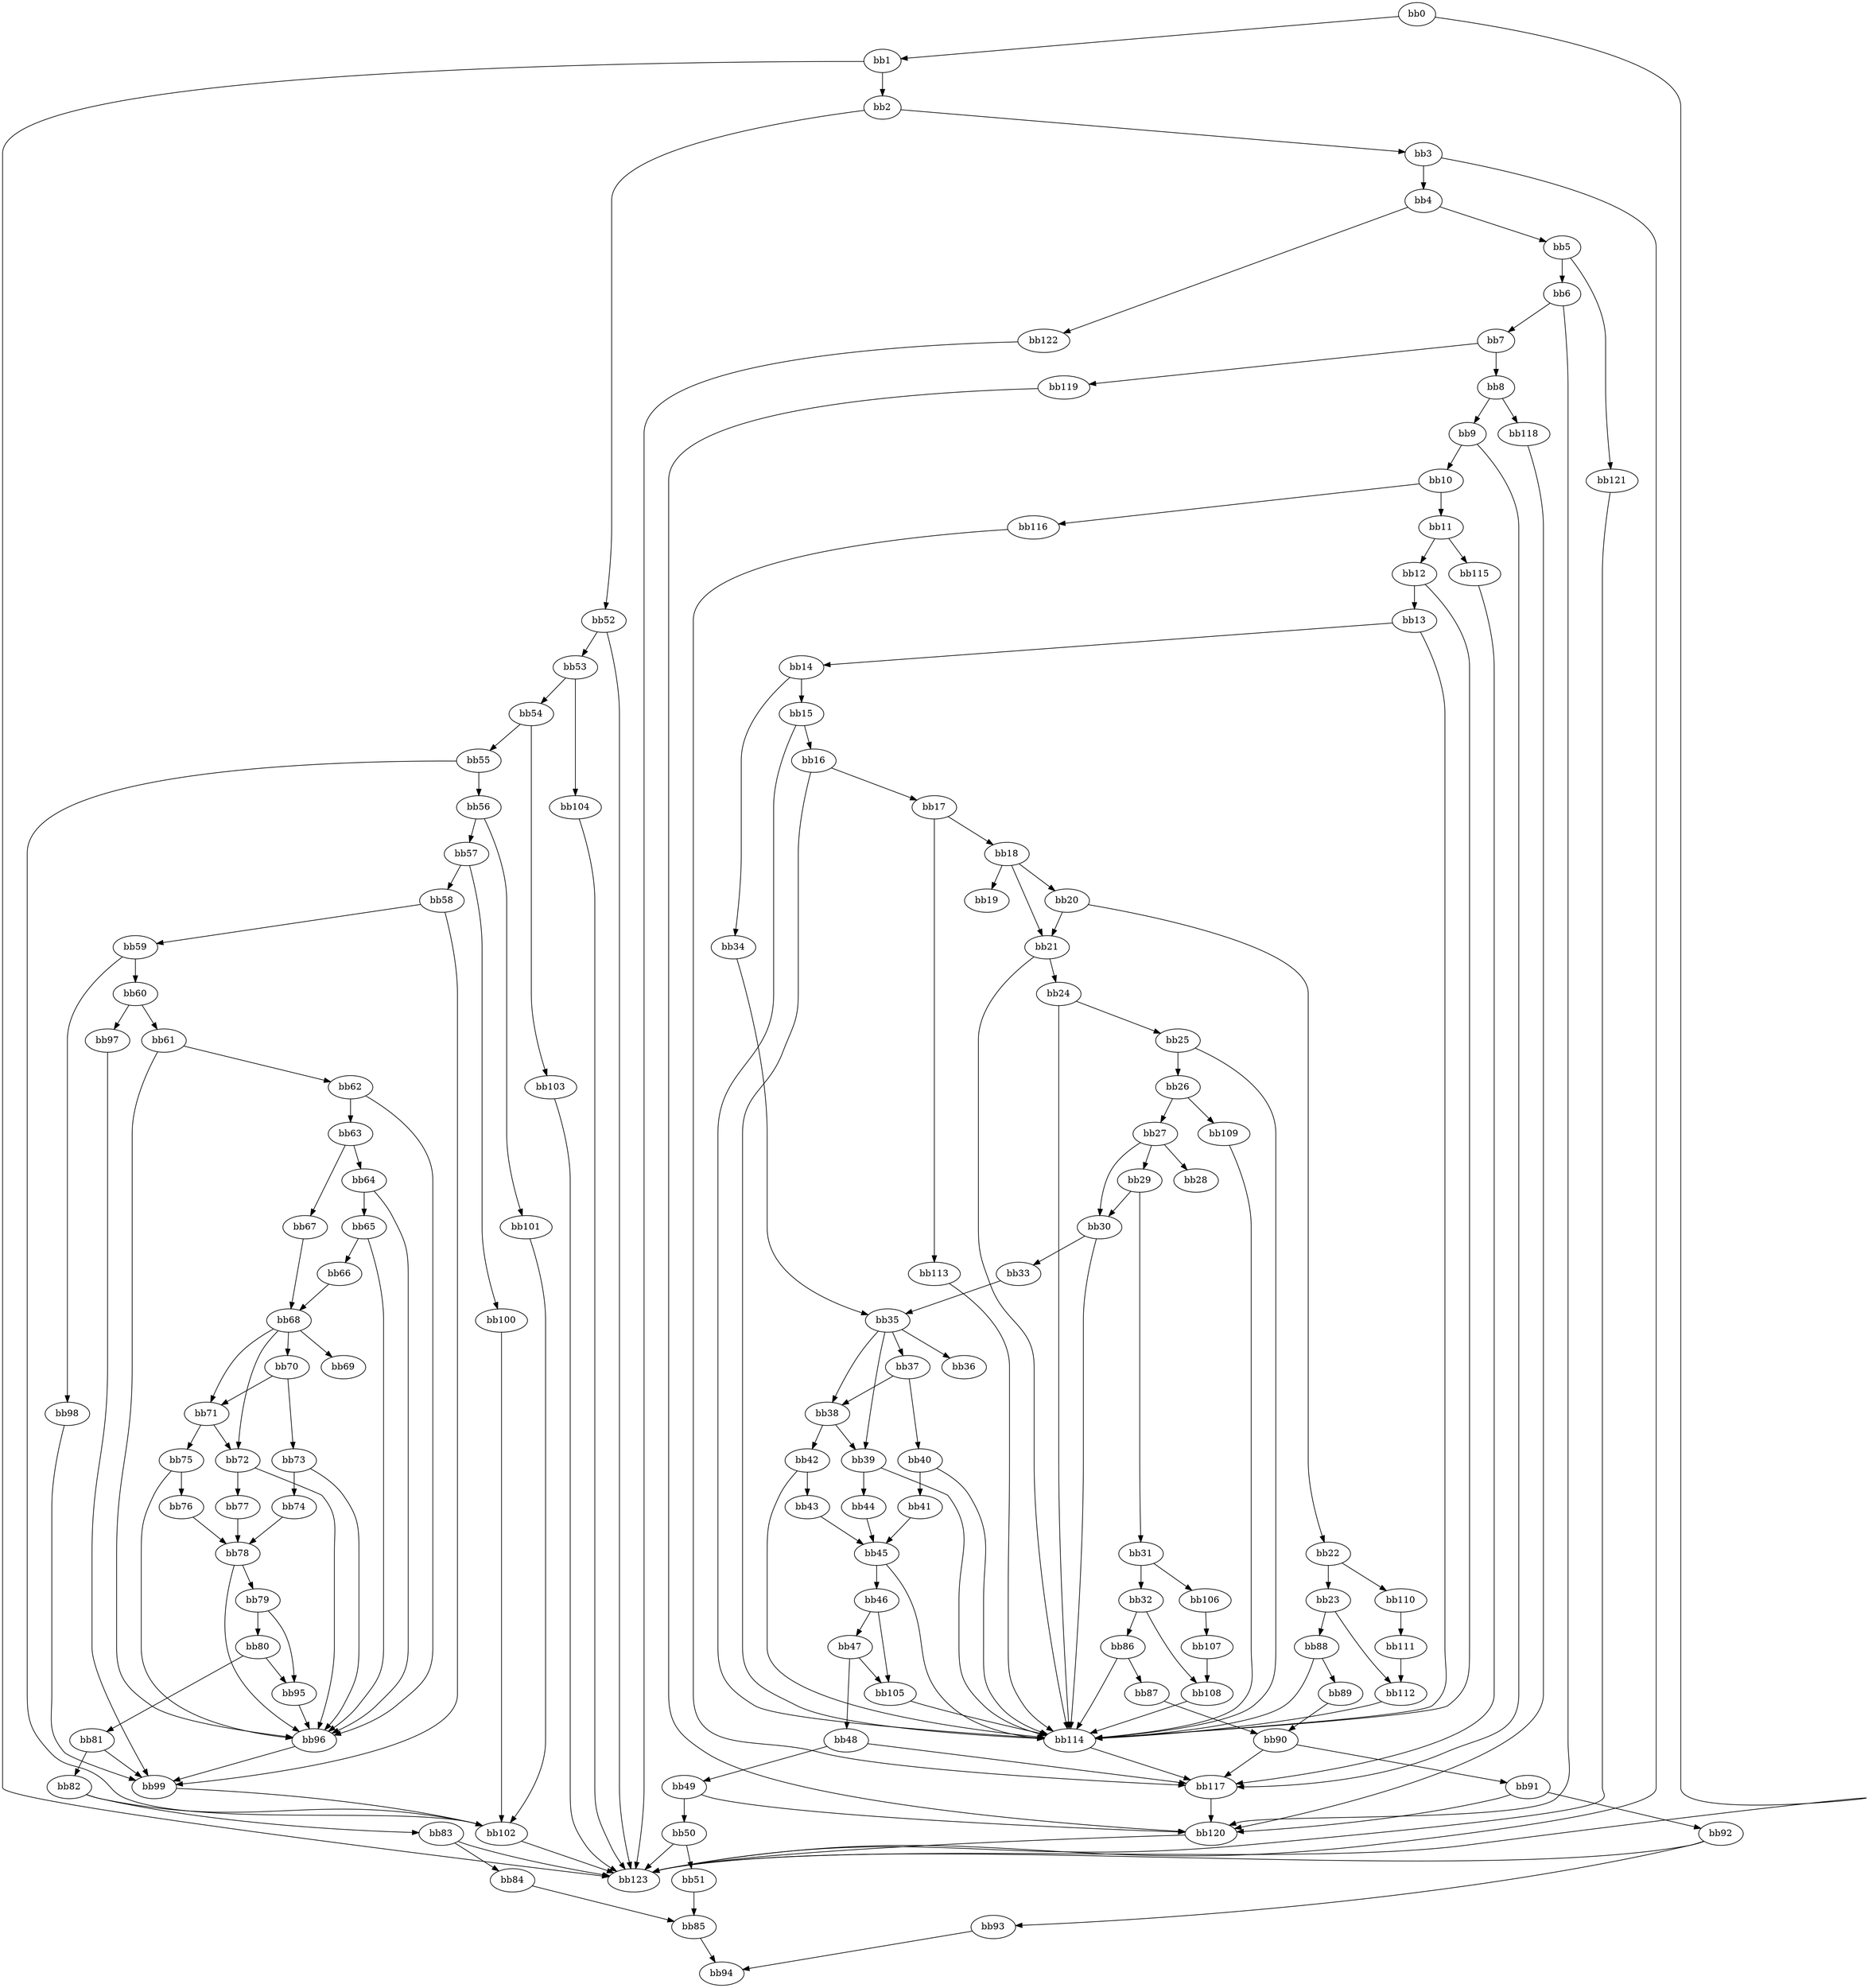digraph {
    0 [ label = "bb0\l" ]
    1 [ label = "bb1\l" ]
    2 [ label = "bb2\l" ]
    3 [ label = "bb3\l" ]
    4 [ label = "bb4\l" ]
    5 [ label = "bb5\l" ]
    6 [ label = "bb6\l" ]
    7 [ label = "bb7\l" ]
    8 [ label = "bb8\l" ]
    9 [ label = "bb9\l" ]
    10 [ label = "bb10\l" ]
    11 [ label = "bb11\l" ]
    12 [ label = "bb12\l" ]
    13 [ label = "bb13\l" ]
    14 [ label = "bb14\l" ]
    15 [ label = "bb15\l" ]
    16 [ label = "bb16\l" ]
    17 [ label = "bb17\l" ]
    18 [ label = "bb18\l" ]
    19 [ label = "bb19\l" ]
    20 [ label = "bb20\l" ]
    21 [ label = "bb21\l" ]
    22 [ label = "bb22\l" ]
    23 [ label = "bb23\l" ]
    24 [ label = "bb24\l" ]
    25 [ label = "bb25\l" ]
    26 [ label = "bb26\l" ]
    27 [ label = "bb27\l" ]
    28 [ label = "bb28\l" ]
    29 [ label = "bb29\l" ]
    30 [ label = "bb30\l" ]
    31 [ label = "bb31\l" ]
    32 [ label = "bb32\l" ]
    33 [ label = "bb33\l" ]
    34 [ label = "bb34\l" ]
    35 [ label = "bb35\l" ]
    36 [ label = "bb36\l" ]
    37 [ label = "bb37\l" ]
    38 [ label = "bb38\l" ]
    39 [ label = "bb39\l" ]
    40 [ label = "bb40\l" ]
    41 [ label = "bb41\l" ]
    42 [ label = "bb42\l" ]
    43 [ label = "bb43\l" ]
    44 [ label = "bb44\l" ]
    45 [ label = "bb45\l" ]
    46 [ label = "bb46\l" ]
    47 [ label = "bb47\l" ]
    48 [ label = "bb48\l" ]
    49 [ label = "bb49\l" ]
    50 [ label = "bb50\l" ]
    51 [ label = "bb51\l" ]
    52 [ label = "bb52\l" ]
    53 [ label = "bb53\l" ]
    54 [ label = "bb54\l" ]
    55 [ label = "bb55\l" ]
    56 [ label = "bb56\l" ]
    57 [ label = "bb57\l" ]
    58 [ label = "bb58\l" ]
    59 [ label = "bb59\l" ]
    60 [ label = "bb60\l" ]
    61 [ label = "bb61\l" ]
    62 [ label = "bb62\l" ]
    63 [ label = "bb63\l" ]
    64 [ label = "bb64\l" ]
    65 [ label = "bb65\l" ]
    66 [ label = "bb66\l" ]
    67 [ label = "bb67\l" ]
    68 [ label = "bb68\l" ]
    69 [ label = "bb69\l" ]
    70 [ label = "bb70\l" ]
    71 [ label = "bb71\l" ]
    72 [ label = "bb72\l" ]
    73 [ label = "bb73\l" ]
    74 [ label = "bb74\l" ]
    75 [ label = "bb75\l" ]
    76 [ label = "bb76\l" ]
    77 [ label = "bb77\l" ]
    78 [ label = "bb78\l" ]
    79 [ label = "bb79\l" ]
    80 [ label = "bb80\l" ]
    81 [ label = "bb81\l" ]
    82 [ label = "bb82\l" ]
    83 [ label = "bb83\l" ]
    84 [ label = "bb84\l" ]
    85 [ label = "bb85\l" ]
    86 [ label = "bb86\l" ]
    87 [ label = "bb87\l" ]
    88 [ label = "bb88\l" ]
    89 [ label = "bb89\l" ]
    90 [ label = "bb90\l" ]
    91 [ label = "bb91\l" ]
    92 [ label = "bb92\l" ]
    93 [ label = "bb93\l" ]
    94 [ label = "bb94\l" ]
    95 [ label = "bb95\l" ]
    96 [ label = "bb96\l" ]
    97 [ label = "bb97\l" ]
    98 [ label = "bb98\l" ]
    99 [ label = "bb99\l" ]
    100 [ label = "bb100\l" ]
    101 [ label = "bb101\l" ]
    102 [ label = "bb102\l" ]
    103 [ label = "bb103\l" ]
    104 [ label = "bb104\l" ]
    105 [ label = "bb105\l" ]
    106 [ label = "bb106\l" ]
    107 [ label = "bb107\l" ]
    108 [ label = "bb108\l" ]
    109 [ label = "bb109\l" ]
    110 [ label = "bb110\l" ]
    111 [ label = "bb111\l" ]
    112 [ label = "bb112\l" ]
    113 [ label = "bb113\l" ]
    114 [ label = "bb114\l" ]
    115 [ label = "bb115\l" ]
    116 [ label = "bb116\l" ]
    117 [ label = "bb117\l" ]
    118 [ label = "bb118\l" ]
    119 [ label = "bb119\l" ]
    120 [ label = "bb120\l" ]
    121 [ label = "bb121\l" ]
    122 [ label = "bb122\l" ]
    123 [ label = "bb123\l" ]
    0 -> 1 [ ]
    0 -> 123 [ ]
    1 -> 2 [ ]
    1 -> 123 [ ]
    2 -> 3 [ ]
    2 -> 52 [ ]
    3 -> 4 [ ]
    3 -> 123 [ ]
    4 -> 5 [ ]
    4 -> 122 [ ]
    5 -> 6 [ ]
    5 -> 121 [ ]
    6 -> 7 [ ]
    6 -> 120 [ ]
    7 -> 8 [ ]
    7 -> 119 [ ]
    8 -> 9 [ ]
    8 -> 118 [ ]
    9 -> 10 [ ]
    9 -> 117 [ ]
    10 -> 11 [ ]
    10 -> 116 [ ]
    11 -> 12 [ ]
    11 -> 115 [ ]
    12 -> 13 [ ]
    12 -> 114 [ ]
    13 -> 14 [ ]
    13 -> 114 [ ]
    14 -> 15 [ ]
    14 -> 34 [ ]
    15 -> 16 [ ]
    15 -> 114 [ ]
    16 -> 17 [ ]
    16 -> 114 [ ]
    17 -> 18 [ ]
    17 -> 113 [ ]
    18 -> 19 [ ]
    18 -> 20 [ ]
    18 -> 21 [ ]
    20 -> 21 [ ]
    20 -> 22 [ ]
    21 -> 24 [ ]
    21 -> 114 [ ]
    22 -> 23 [ ]
    22 -> 110 [ ]
    23 -> 88 [ ]
    23 -> 112 [ ]
    24 -> 25 [ ]
    24 -> 114 [ ]
    25 -> 26 [ ]
    25 -> 114 [ ]
    26 -> 27 [ ]
    26 -> 109 [ ]
    27 -> 28 [ ]
    27 -> 29 [ ]
    27 -> 30 [ ]
    29 -> 30 [ ]
    29 -> 31 [ ]
    30 -> 33 [ ]
    30 -> 114 [ ]
    31 -> 32 [ ]
    31 -> 106 [ ]
    32 -> 86 [ ]
    32 -> 108 [ ]
    33 -> 35 [ ]
    34 -> 35 [ ]
    35 -> 36 [ ]
    35 -> 37 [ ]
    35 -> 38 [ ]
    35 -> 39 [ ]
    37 -> 38 [ ]
    37 -> 40 [ ]
    38 -> 39 [ ]
    38 -> 42 [ ]
    39 -> 44 [ ]
    39 -> 114 [ ]
    40 -> 41 [ ]
    40 -> 114 [ ]
    41 -> 45 [ ]
    42 -> 43 [ ]
    42 -> 114 [ ]
    43 -> 45 [ ]
    44 -> 45 [ ]
    45 -> 46 [ ]
    45 -> 114 [ ]
    46 -> 47 [ ]
    46 -> 105 [ ]
    47 -> 48 [ ]
    47 -> 105 [ ]
    48 -> 49 [ ]
    48 -> 117 [ ]
    49 -> 50 [ ]
    49 -> 120 [ ]
    50 -> 51 [ ]
    50 -> 123 [ ]
    51 -> 85 [ ]
    52 -> 53 [ ]
    52 -> 123 [ ]
    53 -> 54 [ ]
    53 -> 104 [ ]
    54 -> 55 [ ]
    54 -> 103 [ ]
    55 -> 56 [ ]
    55 -> 102 [ ]
    56 -> 57 [ ]
    56 -> 101 [ ]
    57 -> 58 [ ]
    57 -> 100 [ ]
    58 -> 59 [ ]
    58 -> 99 [ ]
    59 -> 60 [ ]
    59 -> 98 [ ]
    60 -> 61 [ ]
    60 -> 97 [ ]
    61 -> 62 [ ]
    61 -> 96 [ ]
    62 -> 63 [ ]
    62 -> 96 [ ]
    63 -> 64 [ ]
    63 -> 67 [ ]
    64 -> 65 [ ]
    64 -> 96 [ ]
    65 -> 66 [ ]
    65 -> 96 [ ]
    66 -> 68 [ ]
    67 -> 68 [ ]
    68 -> 69 [ ]
    68 -> 70 [ ]
    68 -> 71 [ ]
    68 -> 72 [ ]
    70 -> 71 [ ]
    70 -> 73 [ ]
    71 -> 72 [ ]
    71 -> 75 [ ]
    72 -> 77 [ ]
    72 -> 96 [ ]
    73 -> 74 [ ]
    73 -> 96 [ ]
    74 -> 78 [ ]
    75 -> 76 [ ]
    75 -> 96 [ ]
    76 -> 78 [ ]
    77 -> 78 [ ]
    78 -> 79 [ ]
    78 -> 96 [ ]
    79 -> 80 [ ]
    79 -> 95 [ ]
    80 -> 81 [ ]
    80 -> 95 [ ]
    81 -> 82 [ ]
    81 -> 99 [ ]
    82 -> 83 [ ]
    82 -> 102 [ ]
    83 -> 84 [ ]
    83 -> 123 [ ]
    84 -> 85 [ ]
    85 -> 94 [ ]
    86 -> 87 [ ]
    86 -> 114 [ ]
    87 -> 90 [ ]
    88 -> 89 [ ]
    88 -> 114 [ ]
    89 -> 90 [ ]
    90 -> 91 [ ]
    90 -> 117 [ ]
    91 -> 92 [ ]
    91 -> 120 [ ]
    92 -> 93 [ ]
    92 -> 123 [ ]
    93 -> 94 [ ]
    95 -> 96 [ ]
    96 -> 99 [ ]
    97 -> 99 [ ]
    98 -> 99 [ ]
    99 -> 102 [ ]
    100 -> 102 [ ]
    101 -> 102 [ ]
    102 -> 123 [ ]
    103 -> 123 [ ]
    104 -> 123 [ ]
    105 -> 114 [ ]
    106 -> 107 [ ]
    107 -> 108 [ ]
    108 -> 114 [ ]
    109 -> 114 [ ]
    110 -> 111 [ ]
    111 -> 112 [ ]
    112 -> 114 [ ]
    113 -> 114 [ ]
    114 -> 117 [ ]
    115 -> 117 [ ]
    116 -> 117 [ ]
    117 -> 120 [ ]
    118 -> 120 [ ]
    119 -> 120 [ ]
    120 -> 123 [ ]
    121 -> 123 [ ]
    122 -> 123 [ ]
}

